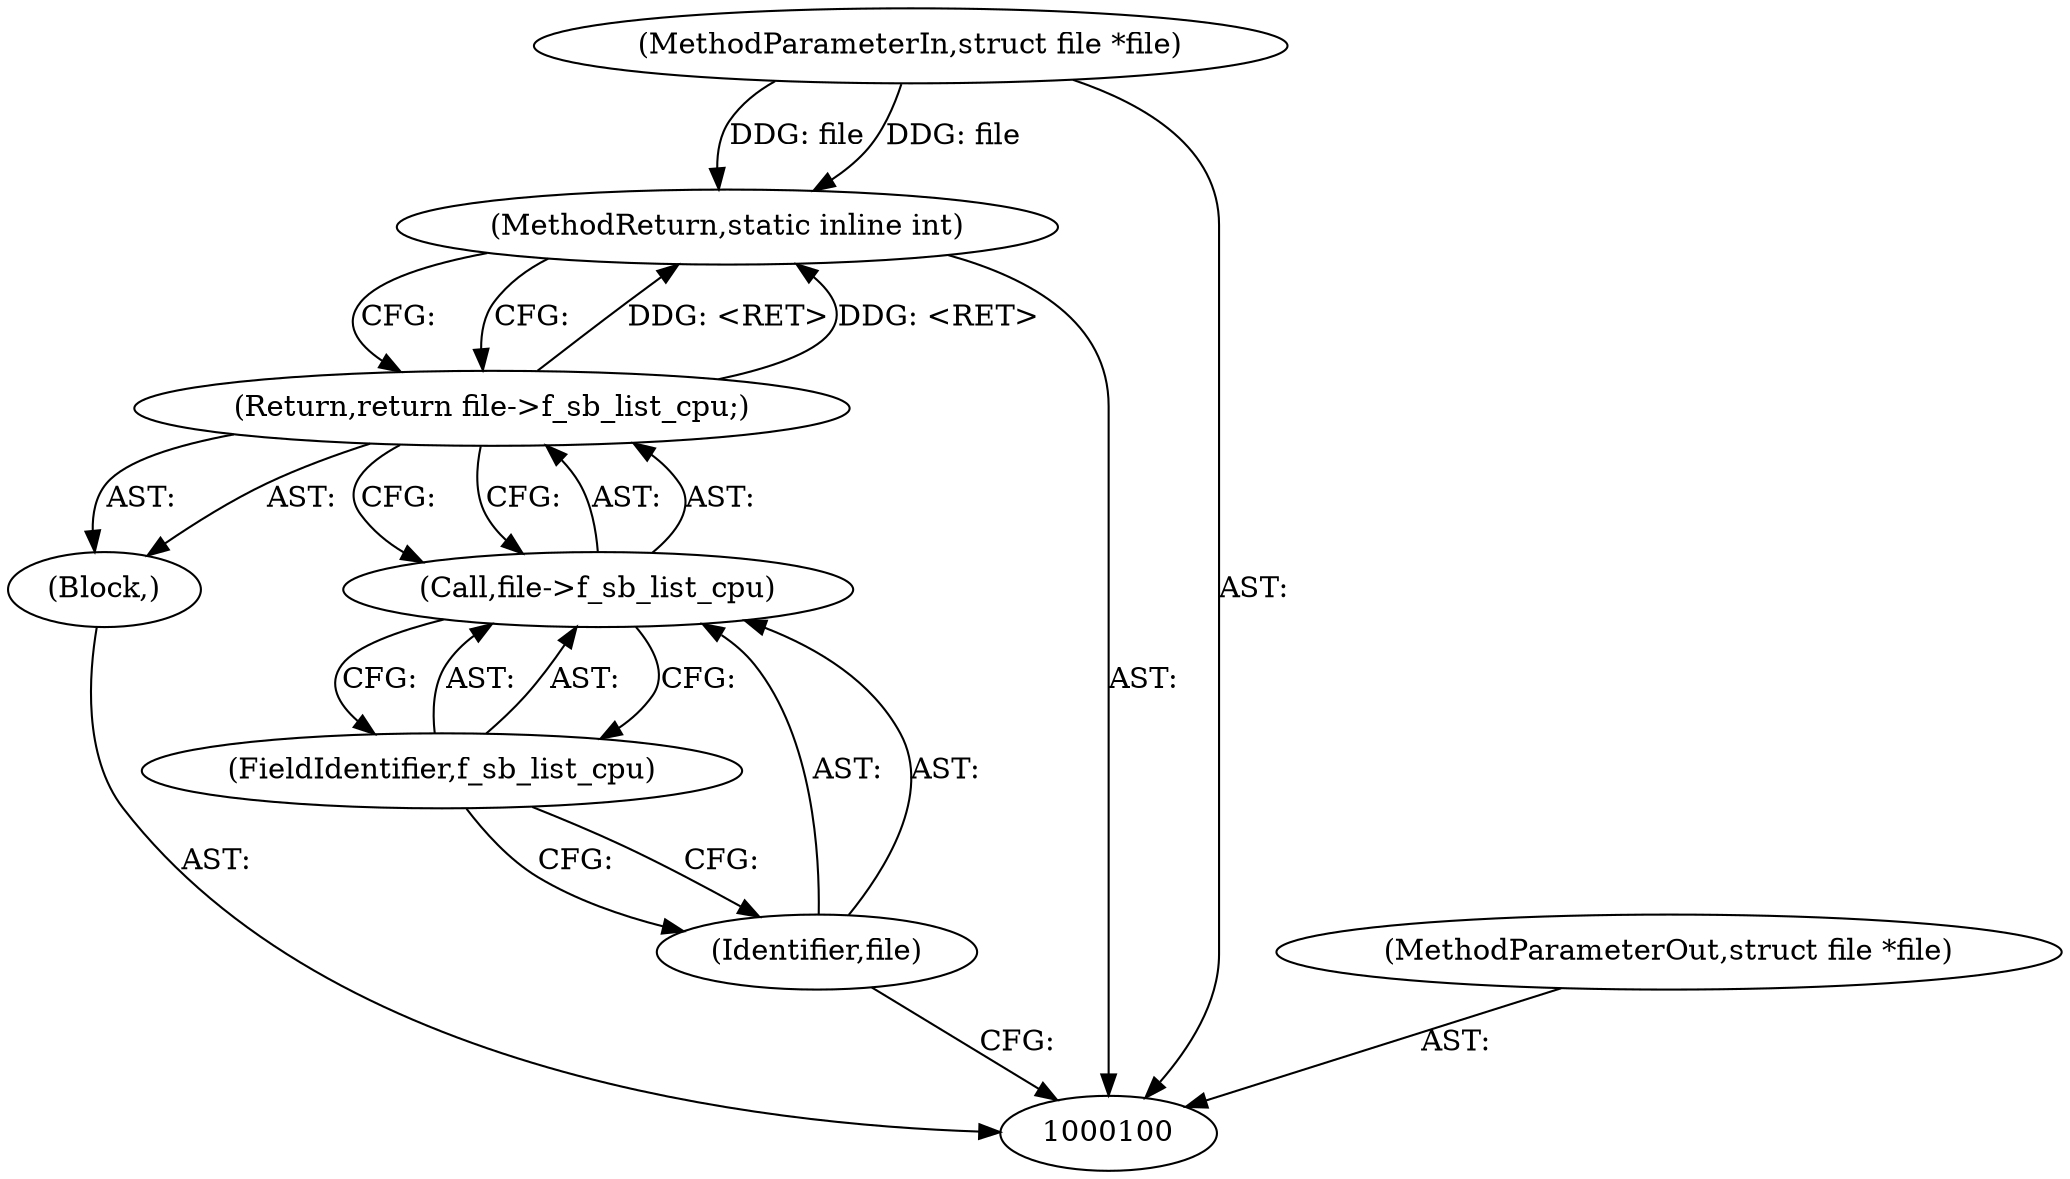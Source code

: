 digraph "1_linux_eee5cc2702929fd41cce28058dc6d6717f723f87_1" {
"1000107" [label="(MethodReturn,static inline int)"];
"1000101" [label="(MethodParameterIn,struct file *file)"];
"1000117" [label="(MethodParameterOut,struct file *file)"];
"1000102" [label="(Block,)"];
"1000103" [label="(Return,return file->f_sb_list_cpu;)"];
"1000106" [label="(FieldIdentifier,f_sb_list_cpu)"];
"1000104" [label="(Call,file->f_sb_list_cpu)"];
"1000105" [label="(Identifier,file)"];
"1000107" -> "1000100"  [label="AST: "];
"1000107" -> "1000103"  [label="CFG: "];
"1000103" -> "1000107"  [label="DDG: <RET>"];
"1000101" -> "1000107"  [label="DDG: file"];
"1000101" -> "1000100"  [label="AST: "];
"1000101" -> "1000107"  [label="DDG: file"];
"1000117" -> "1000100"  [label="AST: "];
"1000102" -> "1000100"  [label="AST: "];
"1000103" -> "1000102"  [label="AST: "];
"1000103" -> "1000102"  [label="AST: "];
"1000103" -> "1000104"  [label="CFG: "];
"1000104" -> "1000103"  [label="AST: "];
"1000107" -> "1000103"  [label="CFG: "];
"1000103" -> "1000107"  [label="DDG: <RET>"];
"1000106" -> "1000104"  [label="AST: "];
"1000106" -> "1000105"  [label="CFG: "];
"1000104" -> "1000106"  [label="CFG: "];
"1000104" -> "1000103"  [label="AST: "];
"1000104" -> "1000106"  [label="CFG: "];
"1000105" -> "1000104"  [label="AST: "];
"1000106" -> "1000104"  [label="AST: "];
"1000103" -> "1000104"  [label="CFG: "];
"1000105" -> "1000104"  [label="AST: "];
"1000105" -> "1000100"  [label="CFG: "];
"1000106" -> "1000105"  [label="CFG: "];
}
